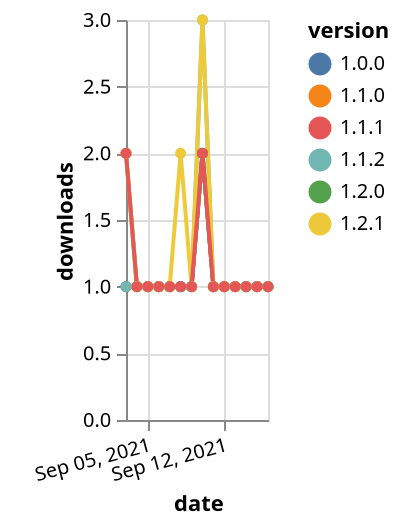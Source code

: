 {"$schema": "https://vega.github.io/schema/vega-lite/v5.json", "description": "A simple bar chart with embedded data.", "data": {"values": [{"date": "2021-09-03", "total": 134, "delta": 1, "version": "1.1.0"}, {"date": "2021-09-04", "total": 135, "delta": 1, "version": "1.1.0"}, {"date": "2021-09-05", "total": 136, "delta": 1, "version": "1.1.0"}, {"date": "2021-09-06", "total": 137, "delta": 1, "version": "1.1.0"}, {"date": "2021-09-07", "total": 138, "delta": 1, "version": "1.1.0"}, {"date": "2021-09-08", "total": 139, "delta": 1, "version": "1.1.0"}, {"date": "2021-09-09", "total": 140, "delta": 1, "version": "1.1.0"}, {"date": "2021-09-10", "total": 142, "delta": 2, "version": "1.1.0"}, {"date": "2021-09-11", "total": 143, "delta": 1, "version": "1.1.0"}, {"date": "2021-09-12", "total": 144, "delta": 1, "version": "1.1.0"}, {"date": "2021-09-13", "total": 145, "delta": 1, "version": "1.1.0"}, {"date": "2021-09-14", "total": 146, "delta": 1, "version": "1.1.0"}, {"date": "2021-09-15", "total": 147, "delta": 1, "version": "1.1.0"}, {"date": "2021-09-16", "total": 148, "delta": 1, "version": "1.1.0"}, {"date": "2021-09-03", "total": 146, "delta": 1, "version": "1.0.0"}, {"date": "2021-09-04", "total": 147, "delta": 1, "version": "1.0.0"}, {"date": "2021-09-05", "total": 148, "delta": 1, "version": "1.0.0"}, {"date": "2021-09-06", "total": 149, "delta": 1, "version": "1.0.0"}, {"date": "2021-09-07", "total": 150, "delta": 1, "version": "1.0.0"}, {"date": "2021-09-08", "total": 151, "delta": 1, "version": "1.0.0"}, {"date": "2021-09-09", "total": 152, "delta": 1, "version": "1.0.0"}, {"date": "2021-09-10", "total": 154, "delta": 2, "version": "1.0.0"}, {"date": "2021-09-11", "total": 155, "delta": 1, "version": "1.0.0"}, {"date": "2021-09-12", "total": 156, "delta": 1, "version": "1.0.0"}, {"date": "2021-09-13", "total": 157, "delta": 1, "version": "1.0.0"}, {"date": "2021-09-14", "total": 158, "delta": 1, "version": "1.0.0"}, {"date": "2021-09-15", "total": 159, "delta": 1, "version": "1.0.0"}, {"date": "2021-09-16", "total": 160, "delta": 1, "version": "1.0.0"}, {"date": "2021-09-03", "total": 112, "delta": 2, "version": "1.2.0"}, {"date": "2021-09-04", "total": 113, "delta": 1, "version": "1.2.0"}, {"date": "2021-09-05", "total": 114, "delta": 1, "version": "1.2.0"}, {"date": "2021-09-06", "total": 115, "delta": 1, "version": "1.2.0"}, {"date": "2021-09-07", "total": 116, "delta": 1, "version": "1.2.0"}, {"date": "2021-09-08", "total": 117, "delta": 1, "version": "1.2.0"}, {"date": "2021-09-09", "total": 118, "delta": 1, "version": "1.2.0"}, {"date": "2021-09-10", "total": 120, "delta": 2, "version": "1.2.0"}, {"date": "2021-09-11", "total": 121, "delta": 1, "version": "1.2.0"}, {"date": "2021-09-12", "total": 122, "delta": 1, "version": "1.2.0"}, {"date": "2021-09-13", "total": 123, "delta": 1, "version": "1.2.0"}, {"date": "2021-09-14", "total": 124, "delta": 1, "version": "1.2.0"}, {"date": "2021-09-15", "total": 125, "delta": 1, "version": "1.2.0"}, {"date": "2021-09-16", "total": 126, "delta": 1, "version": "1.2.0"}, {"date": "2021-09-03", "total": 186, "delta": 1, "version": "1.1.2"}, {"date": "2021-09-04", "total": 187, "delta": 1, "version": "1.1.2"}, {"date": "2021-09-05", "total": 188, "delta": 1, "version": "1.1.2"}, {"date": "2021-09-06", "total": 189, "delta": 1, "version": "1.1.2"}, {"date": "2021-09-07", "total": 190, "delta": 1, "version": "1.1.2"}, {"date": "2021-09-08", "total": 191, "delta": 1, "version": "1.1.2"}, {"date": "2021-09-09", "total": 192, "delta": 1, "version": "1.1.2"}, {"date": "2021-09-10", "total": 195, "delta": 3, "version": "1.1.2"}, {"date": "2021-09-11", "total": 196, "delta": 1, "version": "1.1.2"}, {"date": "2021-09-12", "total": 197, "delta": 1, "version": "1.1.2"}, {"date": "2021-09-13", "total": 198, "delta": 1, "version": "1.1.2"}, {"date": "2021-09-14", "total": 199, "delta": 1, "version": "1.1.2"}, {"date": "2021-09-15", "total": 200, "delta": 1, "version": "1.1.2"}, {"date": "2021-09-16", "total": 201, "delta": 1, "version": "1.1.2"}, {"date": "2021-09-03", "total": 119, "delta": 2, "version": "1.2.1"}, {"date": "2021-09-04", "total": 120, "delta": 1, "version": "1.2.1"}, {"date": "2021-09-05", "total": 121, "delta": 1, "version": "1.2.1"}, {"date": "2021-09-06", "total": 122, "delta": 1, "version": "1.2.1"}, {"date": "2021-09-07", "total": 123, "delta": 1, "version": "1.2.1"}, {"date": "2021-09-08", "total": 125, "delta": 2, "version": "1.2.1"}, {"date": "2021-09-09", "total": 126, "delta": 1, "version": "1.2.1"}, {"date": "2021-09-10", "total": 129, "delta": 3, "version": "1.2.1"}, {"date": "2021-09-11", "total": 130, "delta": 1, "version": "1.2.1"}, {"date": "2021-09-12", "total": 131, "delta": 1, "version": "1.2.1"}, {"date": "2021-09-13", "total": 132, "delta": 1, "version": "1.2.1"}, {"date": "2021-09-14", "total": 133, "delta": 1, "version": "1.2.1"}, {"date": "2021-09-15", "total": 134, "delta": 1, "version": "1.2.1"}, {"date": "2021-09-16", "total": 135, "delta": 1, "version": "1.2.1"}, {"date": "2021-09-03", "total": 134, "delta": 2, "version": "1.1.1"}, {"date": "2021-09-04", "total": 135, "delta": 1, "version": "1.1.1"}, {"date": "2021-09-05", "total": 136, "delta": 1, "version": "1.1.1"}, {"date": "2021-09-06", "total": 137, "delta": 1, "version": "1.1.1"}, {"date": "2021-09-07", "total": 138, "delta": 1, "version": "1.1.1"}, {"date": "2021-09-08", "total": 139, "delta": 1, "version": "1.1.1"}, {"date": "2021-09-09", "total": 140, "delta": 1, "version": "1.1.1"}, {"date": "2021-09-10", "total": 142, "delta": 2, "version": "1.1.1"}, {"date": "2021-09-11", "total": 143, "delta": 1, "version": "1.1.1"}, {"date": "2021-09-12", "total": 144, "delta": 1, "version": "1.1.1"}, {"date": "2021-09-13", "total": 145, "delta": 1, "version": "1.1.1"}, {"date": "2021-09-14", "total": 146, "delta": 1, "version": "1.1.1"}, {"date": "2021-09-15", "total": 147, "delta": 1, "version": "1.1.1"}, {"date": "2021-09-16", "total": 148, "delta": 1, "version": "1.1.1"}]}, "width": "container", "mark": {"type": "line", "point": {"filled": true}}, "encoding": {"x": {"field": "date", "type": "temporal", "timeUnit": "yearmonthdate", "title": "date", "axis": {"labelAngle": -15}}, "y": {"field": "delta", "type": "quantitative", "title": "downloads"}, "color": {"field": "version", "type": "nominal"}, "tooltip": {"field": "delta"}}}